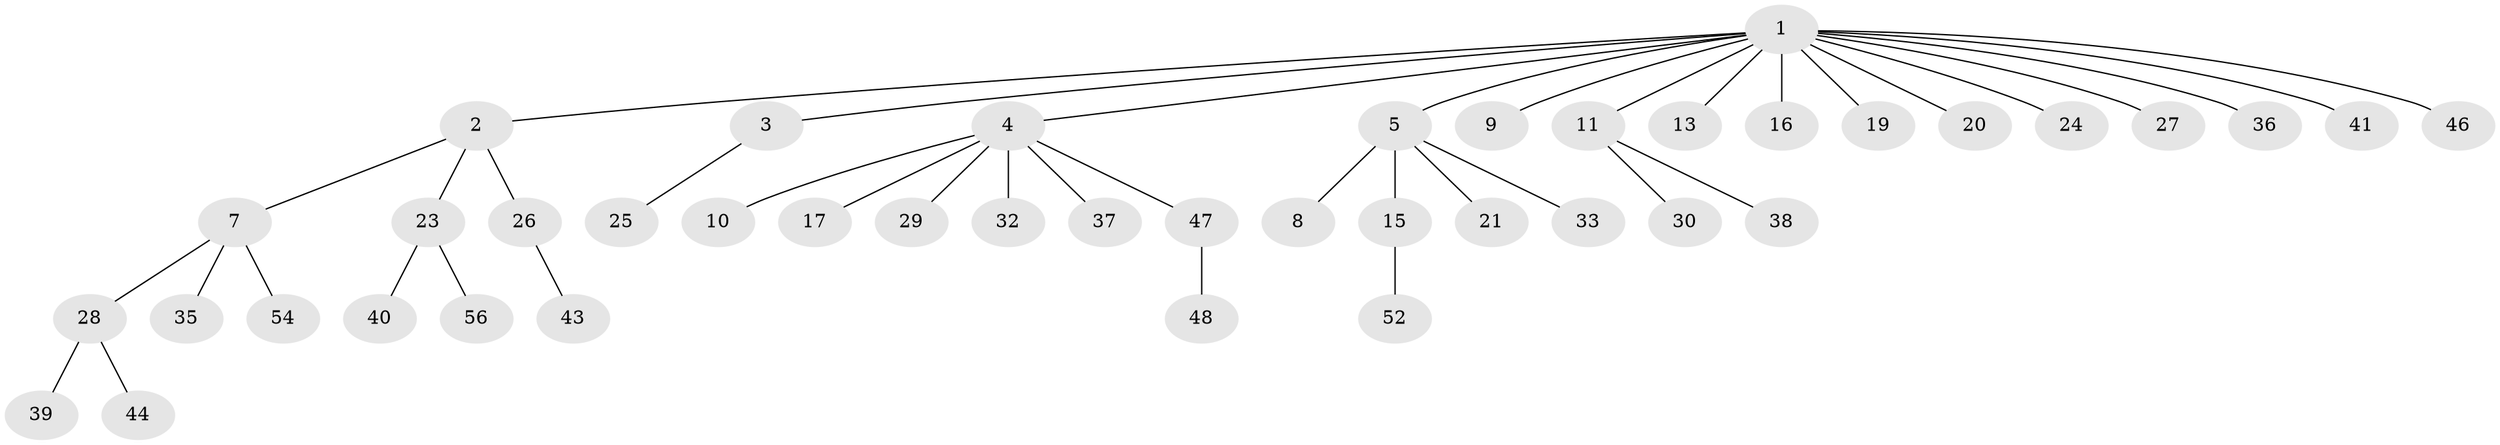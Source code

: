 // Generated by graph-tools (version 1.1) at 2025/51/02/27/25 19:51:56]
// undirected, 42 vertices, 41 edges
graph export_dot {
graph [start="1"]
  node [color=gray90,style=filled];
  1 [super="+6"];
  2 [super="+22"];
  3;
  4 [super="+18"];
  5 [super="+12"];
  7 [super="+50"];
  8 [super="+31"];
  9;
  10;
  11 [super="+14"];
  13;
  15 [super="+45"];
  16;
  17;
  19 [super="+49"];
  20;
  21;
  23 [super="+42"];
  24;
  25;
  26 [super="+51"];
  27;
  28 [super="+34"];
  29;
  30;
  32;
  33 [super="+55"];
  35;
  36;
  37;
  38;
  39;
  40;
  41;
  43;
  44;
  46;
  47 [super="+53"];
  48;
  52;
  54;
  56;
  1 -- 2;
  1 -- 3;
  1 -- 4;
  1 -- 5;
  1 -- 9;
  1 -- 13;
  1 -- 16;
  1 -- 19;
  1 -- 24;
  1 -- 27;
  1 -- 46;
  1 -- 20;
  1 -- 36;
  1 -- 41;
  1 -- 11;
  2 -- 7;
  2 -- 23;
  2 -- 26;
  3 -- 25;
  4 -- 10;
  4 -- 17;
  4 -- 29;
  4 -- 32;
  4 -- 37;
  4 -- 47;
  5 -- 8;
  5 -- 33;
  5 -- 21;
  5 -- 15;
  7 -- 28;
  7 -- 35;
  7 -- 54;
  11 -- 30;
  11 -- 38;
  15 -- 52;
  23 -- 40;
  23 -- 56;
  26 -- 43;
  28 -- 39;
  28 -- 44;
  47 -- 48;
}
